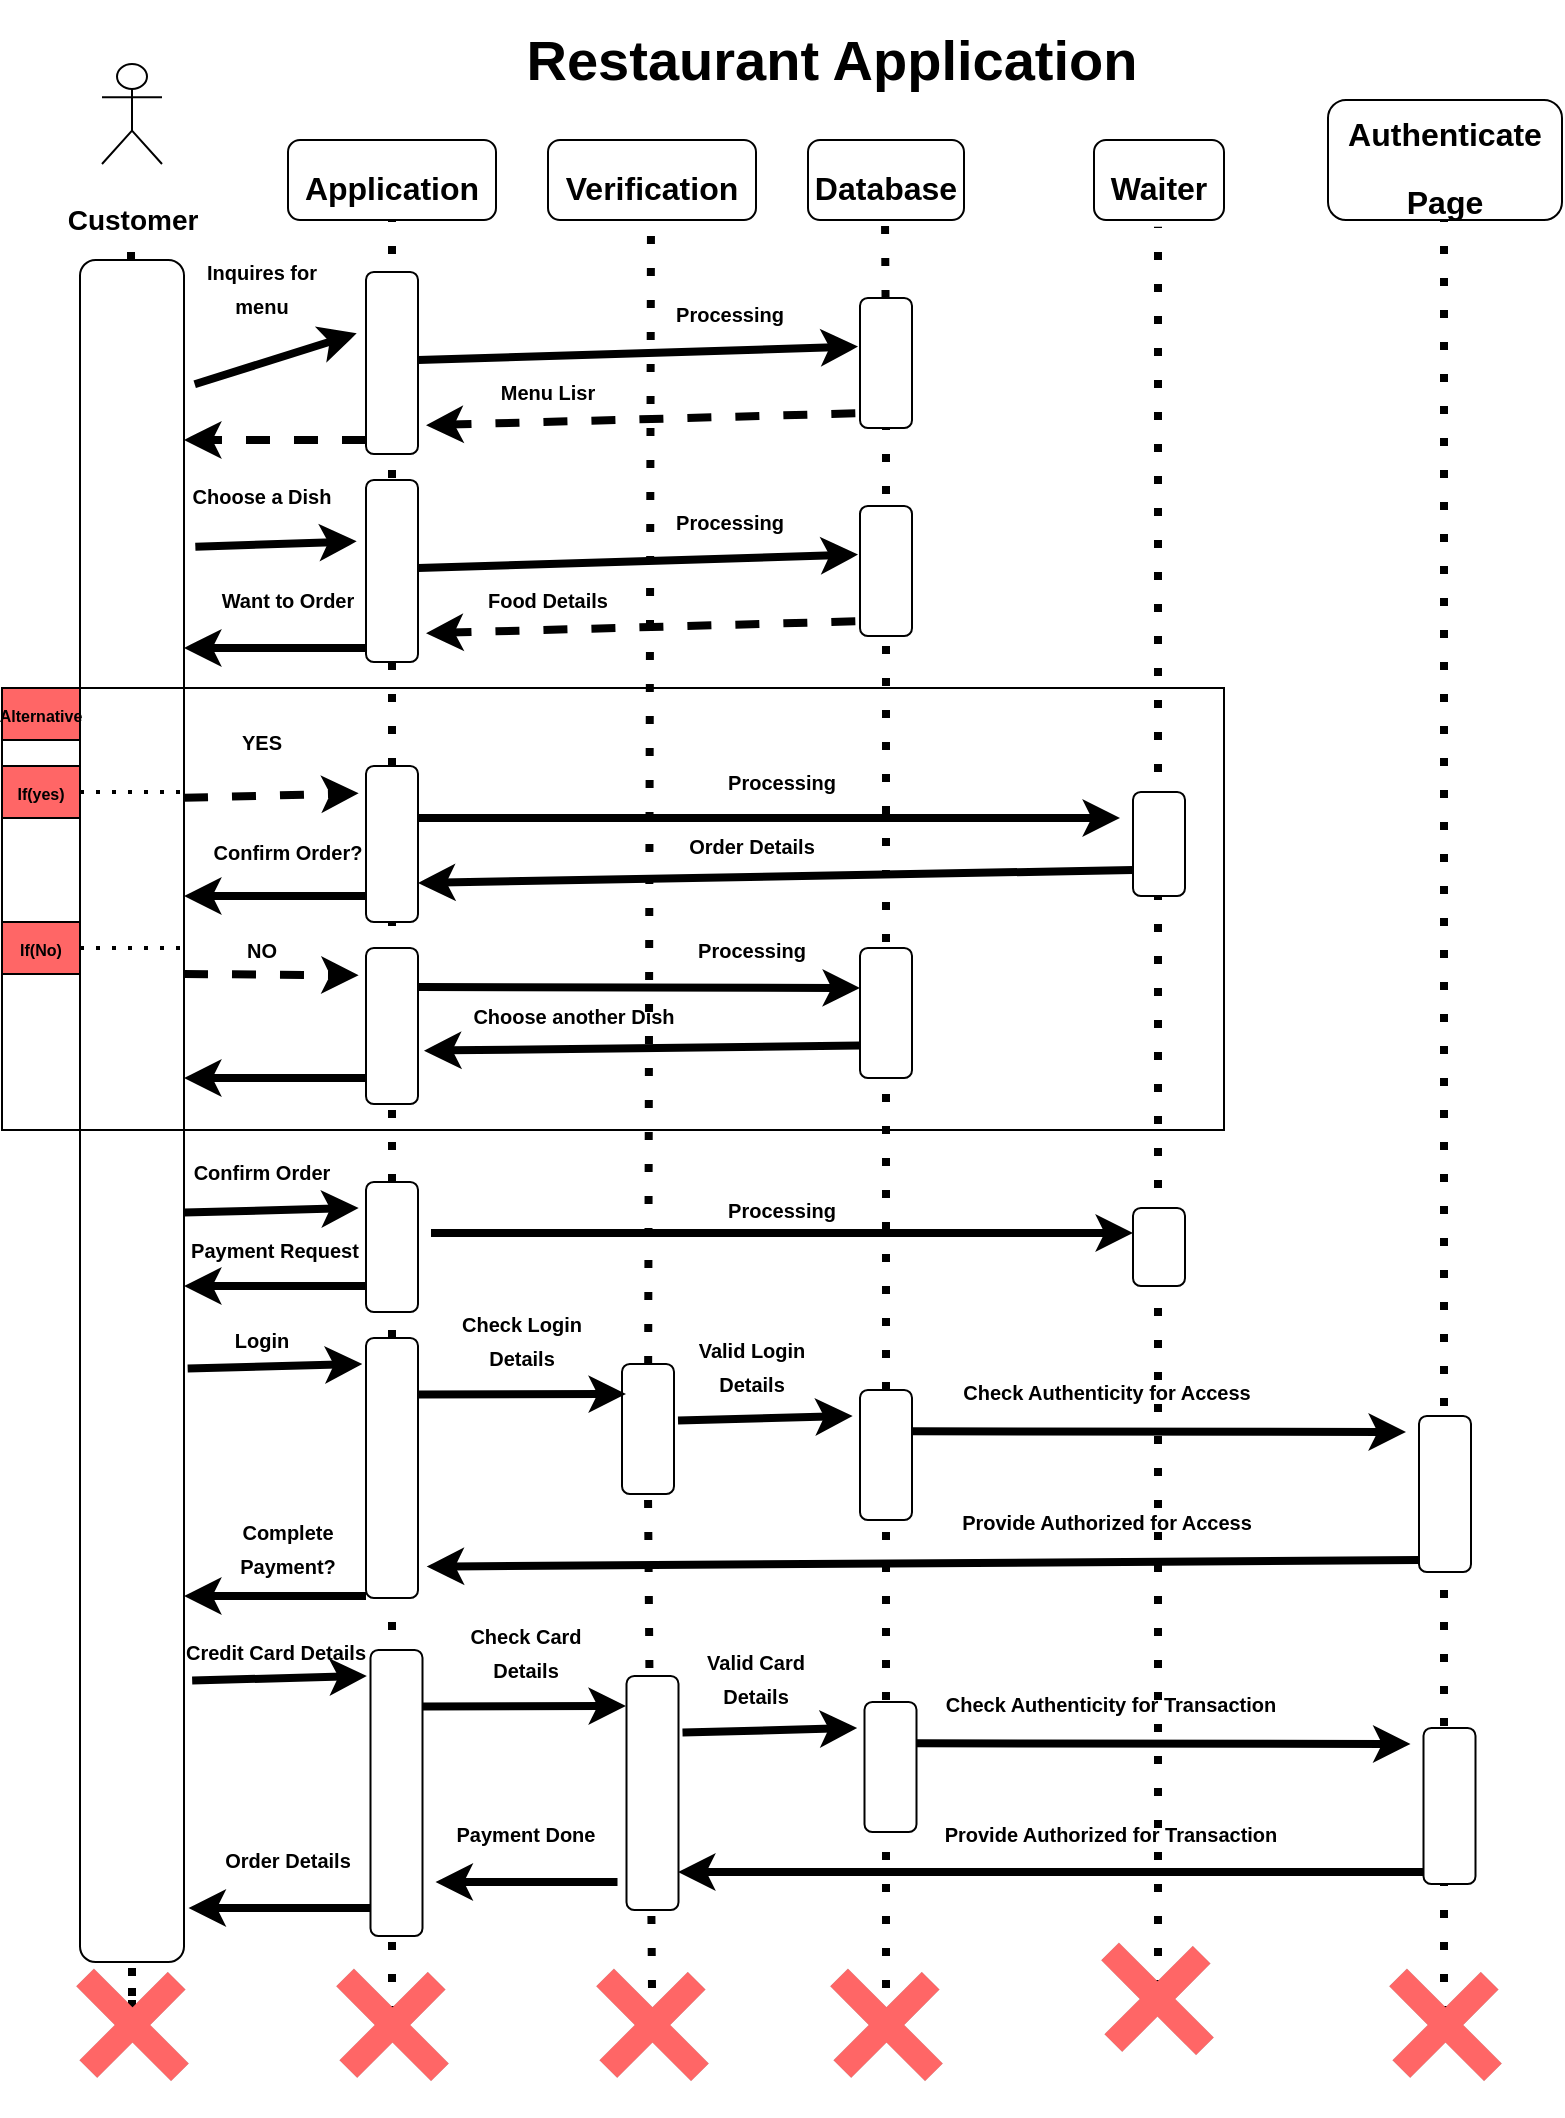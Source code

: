 <mxfile version="20.4.0" type="device"><diagram id="gDJLe3tCB53izDLcpRfm" name="Page-1"><mxGraphModel dx="1609" dy="436" grid="1" gridSize="13" guides="1" tooltips="1" connect="1" arrows="1" fold="1" page="1" pageScale="1" pageWidth="827" pageHeight="1169" math="0" shadow="0"><root><mxCell id="0"/><mxCell id="1" parent="0"/><mxCell id="7QkBXXRhRnKd017ANyMC-1" value="&lt;b&gt;&lt;font style=&quot;font-size: 28px;&quot;&gt;Restaurant Application&lt;/font&gt;&lt;/b&gt;" style="rounded=0;whiteSpace=wrap;html=1;strokeColor=none;" vertex="1" parent="1"><mxGeometry x="200" y="20" width="430" height="60" as="geometry"/></mxCell><mxCell id="7QkBXXRhRnKd017ANyMC-2" value="&lt;font style=&quot;font-size: 14px;&quot;&gt;&lt;b&gt;Customer&lt;/b&gt;&lt;/font&gt;" style="shape=umlActor;verticalLabelPosition=bottom;verticalAlign=top;html=1;outlineConnect=0;fontSize=28;" vertex="1" parent="1"><mxGeometry x="50" y="52" width="30" height="50" as="geometry"/></mxCell><mxCell id="7QkBXXRhRnKd017ANyMC-3" value="&lt;font size=&quot;1&quot; style=&quot;&quot;&gt;&lt;b style=&quot;font-size: 16px;&quot;&gt;Application&lt;/b&gt;&lt;/font&gt;" style="rounded=1;whiteSpace=wrap;html=1;fontSize=28;" vertex="1" parent="1"><mxGeometry x="143" y="90" width="104" height="40" as="geometry"/></mxCell><mxCell id="7QkBXXRhRnKd017ANyMC-4" value="&lt;font style=&quot;font-size: 16px;&quot;&gt;&lt;b&gt;Verification&lt;/b&gt;&lt;/font&gt;" style="rounded=1;whiteSpace=wrap;html=1;fontSize=28;" vertex="1" parent="1"><mxGeometry x="273" y="90" width="104" height="40" as="geometry"/></mxCell><mxCell id="7QkBXXRhRnKd017ANyMC-5" value="&lt;font style=&quot;font-size: 16px;&quot;&gt;&lt;b&gt;Database&lt;/b&gt;&lt;/font&gt;" style="rounded=1;whiteSpace=wrap;html=1;fontSize=28;" vertex="1" parent="1"><mxGeometry x="403" y="90" width="78" height="40" as="geometry"/></mxCell><mxCell id="7QkBXXRhRnKd017ANyMC-6" value="&lt;font style=&quot;font-size: 16px;&quot;&gt;&lt;b&gt;Authenticate Page&lt;/b&gt;&lt;/font&gt;" style="rounded=1;whiteSpace=wrap;html=1;fontSize=28;" vertex="1" parent="1"><mxGeometry x="663" y="70" width="117" height="60" as="geometry"/></mxCell><mxCell id="7QkBXXRhRnKd017ANyMC-7" value="&lt;font style=&quot;font-size: 16px;&quot;&gt;&lt;b&gt;Waiter&lt;/b&gt;&lt;/font&gt;" style="rounded=1;whiteSpace=wrap;html=1;fontSize=28;" vertex="1" parent="1"><mxGeometry x="546" y="90" width="65" height="40" as="geometry"/></mxCell><mxCell id="7QkBXXRhRnKd017ANyMC-8" value="" style="endArrow=none;dashed=1;html=1;dashPattern=1 3;strokeWidth=4;fontSize=16;entryX=0.5;entryY=1;entryDx=0;entryDy=0;rounded=0;startArrow=none;" edge="1" parent="1" source="7QkBXXRhRnKd017ANyMC-62" target="7QkBXXRhRnKd017ANyMC-3"><mxGeometry width="50" height="50" relative="1" as="geometry"><mxPoint x="195" y="651.333" as="sourcePoint"/><mxPoint x="427" y="182" as="targetPoint"/></mxGeometry></mxCell><mxCell id="7QkBXXRhRnKd017ANyMC-9" value="" style="endArrow=none;dashed=1;html=1;dashPattern=1 3;strokeWidth=4;fontSize=16;entryX=0.5;entryY=1;entryDx=0;entryDy=0;rounded=0;startArrow=none;" edge="1" parent="1" source="7QkBXXRhRnKd017ANyMC-104"><mxGeometry width="50" height="50" relative="1" as="geometry"><mxPoint x="325" y="806" as="sourcePoint"/><mxPoint x="324.5" y="130" as="targetPoint"/></mxGeometry></mxCell><mxCell id="7QkBXXRhRnKd017ANyMC-10" value="" style="endArrow=none;dashed=1;html=1;dashPattern=1 3;strokeWidth=4;fontSize=16;entryX=0.5;entryY=1;entryDx=0;entryDy=0;rounded=0;" edge="1" parent="1"><mxGeometry width="50" height="50" relative="1" as="geometry"><mxPoint x="721" y="1027" as="sourcePoint"/><mxPoint x="721" y="130" as="targetPoint"/></mxGeometry></mxCell><mxCell id="7QkBXXRhRnKd017ANyMC-11" value="" style="endArrow=none;dashed=1;html=1;dashPattern=1 3;strokeWidth=4;fontSize=16;entryX=0.5;entryY=1;entryDx=0;entryDy=0;rounded=0;startArrow=none;" edge="1" parent="1" source="7QkBXXRhRnKd017ANyMC-24"><mxGeometry width="50" height="50" relative="1" as="geometry"><mxPoint x="441.5" y="651.333" as="sourcePoint"/><mxPoint x="441.5" y="130" as="targetPoint"/></mxGeometry></mxCell><mxCell id="7QkBXXRhRnKd017ANyMC-12" value="" style="endArrow=none;dashed=1;html=1;dashPattern=1 3;strokeWidth=4;fontSize=16;entryX=0.5;entryY=1;entryDx=0;entryDy=0;rounded=0;" edge="1" parent="1"><mxGeometry width="50" height="50" relative="1" as="geometry"><mxPoint x="578" y="1014" as="sourcePoint"/><mxPoint x="578" y="133.33" as="targetPoint"/></mxGeometry></mxCell><mxCell id="7QkBXXRhRnKd017ANyMC-17" value="" style="endArrow=none;dashed=1;html=1;dashPattern=1 3;strokeWidth=4;fontSize=16;entryX=0.5;entryY=1;entryDx=0;entryDy=0;rounded=0;startArrow=none;" edge="1" parent="1" source="7QkBXXRhRnKd017ANyMC-19"><mxGeometry width="50" height="50" relative="1" as="geometry"><mxPoint x="64.5" y="664.333" as="sourcePoint"/><mxPoint x="64.5" y="143" as="targetPoint"/></mxGeometry></mxCell><mxCell id="7QkBXXRhRnKd017ANyMC-19" value="" style="rounded=1;whiteSpace=wrap;html=1;fontSize=14;" vertex="1" parent="1"><mxGeometry x="39" y="150" width="52" height="851" as="geometry"/></mxCell><mxCell id="7QkBXXRhRnKd017ANyMC-20" value="" style="endArrow=none;dashed=1;html=1;dashPattern=1 3;strokeWidth=4;fontSize=16;entryX=0.5;entryY=1;entryDx=0;entryDy=0;rounded=0;" edge="1" parent="1" target="7QkBXXRhRnKd017ANyMC-19"><mxGeometry width="50" height="50" relative="1" as="geometry"><mxPoint x="65" y="1014" as="sourcePoint"/><mxPoint x="64.5" y="143" as="targetPoint"/><Array as="points"><mxPoint x="65" y="1027"/></Array></mxGeometry></mxCell><mxCell id="7QkBXXRhRnKd017ANyMC-21" value="" style="rounded=1;whiteSpace=wrap;html=1;fontSize=14;" vertex="1" parent="1"><mxGeometry x="182" y="156" width="26" height="91" as="geometry"/></mxCell><mxCell id="7QkBXXRhRnKd017ANyMC-22" value="" style="endArrow=classic;html=1;rounded=0;strokeWidth=4;fontSize=14;exitX=1.103;exitY=0.073;exitDx=0;exitDy=0;exitPerimeter=0;entryX=-0.179;entryY=0.337;entryDx=0;entryDy=0;entryPerimeter=0;" edge="1" parent="1" source="7QkBXXRhRnKd017ANyMC-19" target="7QkBXXRhRnKd017ANyMC-21"><mxGeometry width="50" height="50" relative="1" as="geometry"><mxPoint x="377" y="310" as="sourcePoint"/><mxPoint x="169" y="169" as="targetPoint"/></mxGeometry></mxCell><mxCell id="7QkBXXRhRnKd017ANyMC-23" value="&lt;font style=&quot;font-size: 10px;&quot;&gt;&lt;b&gt;Inquires for menu&lt;/b&gt;&lt;/font&gt;" style="rounded=0;whiteSpace=wrap;html=1;fontSize=14;strokeColor=none;fillColor=none;" vertex="1" parent="1"><mxGeometry x="91" y="143" width="78" height="39" as="geometry"/></mxCell><mxCell id="7QkBXXRhRnKd017ANyMC-24" value="" style="rounded=1;whiteSpace=wrap;html=1;fontSize=14;" vertex="1" parent="1"><mxGeometry x="429" y="169" width="26" height="65" as="geometry"/></mxCell><mxCell id="7QkBXXRhRnKd017ANyMC-25" value="" style="endArrow=none;dashed=1;html=1;dashPattern=1 3;strokeWidth=4;fontSize=16;entryX=0.5;entryY=1;entryDx=0;entryDy=0;rounded=0;startArrow=none;" edge="1" parent="1" source="7QkBXXRhRnKd017ANyMC-106" target="7QkBXXRhRnKd017ANyMC-24"><mxGeometry width="50" height="50" relative="1" as="geometry"><mxPoint x="442" y="793" as="sourcePoint"/><mxPoint x="441.5" y="130" as="targetPoint"/></mxGeometry></mxCell><mxCell id="7QkBXXRhRnKd017ANyMC-26" value="" style="endArrow=classic;html=1;rounded=0;strokeWidth=4;fontSize=14;entryX=-0.038;entryY=0.374;entryDx=0;entryDy=0;entryPerimeter=0;" edge="1" parent="1" target="7QkBXXRhRnKd017ANyMC-24"><mxGeometry width="50" height="50" relative="1" as="geometry"><mxPoint x="208" y="200" as="sourcePoint"/><mxPoint x="425" y="187" as="targetPoint"/></mxGeometry></mxCell><mxCell id="7QkBXXRhRnKd017ANyMC-27" value="&lt;font style=&quot;font-size: 10px;&quot;&gt;&lt;b&gt;Processing&lt;/b&gt;&lt;/font&gt;" style="rounded=0;whiteSpace=wrap;html=1;fontSize=14;strokeColor=none;fillColor=none;" vertex="1" parent="1"><mxGeometry x="325" y="156" width="78" height="39" as="geometry"/></mxCell><mxCell id="7QkBXXRhRnKd017ANyMC-28" value="" style="endArrow=classic;html=1;rounded=1;strokeWidth=4;fontSize=10;entryX=1.154;entryY=0.842;entryDx=0;entryDy=0;exitX=-0.09;exitY=0.887;exitDx=0;exitDy=0;strokeColor=default;jumpStyle=none;dashed=1;entryPerimeter=0;exitPerimeter=0;" edge="1" parent="1" source="7QkBXXRhRnKd017ANyMC-24" target="7QkBXXRhRnKd017ANyMC-21"><mxGeometry width="50" height="50" relative="1" as="geometry"><mxPoint x="377" y="323" as="sourcePoint"/><mxPoint x="427" y="273" as="targetPoint"/></mxGeometry></mxCell><mxCell id="7QkBXXRhRnKd017ANyMC-29" value="&lt;font style=&quot;font-size: 10px;&quot;&gt;&lt;b&gt;Menu Lisr&lt;/b&gt;&lt;/font&gt;" style="rounded=0;whiteSpace=wrap;html=1;fontSize=14;strokeColor=none;fillColor=none;" vertex="1" parent="1"><mxGeometry x="234" y="195" width="78" height="39" as="geometry"/></mxCell><mxCell id="7QkBXXRhRnKd017ANyMC-31" value="" style="endArrow=classic;html=1;rounded=1;strokeWidth=4;fontSize=10;entryX=1.154;entryY=0.842;entryDx=0;entryDy=0;strokeColor=default;jumpStyle=none;dashed=1;entryPerimeter=0;exitX=0;exitY=0.923;exitDx=0;exitDy=0;exitPerimeter=0;" edge="1" parent="1" source="7QkBXXRhRnKd017ANyMC-21"><mxGeometry width="50" height="50" relative="1" as="geometry"><mxPoint x="182" y="234" as="sourcePoint"/><mxPoint x="91.004" y="239.972" as="targetPoint"/></mxGeometry></mxCell><mxCell id="7QkBXXRhRnKd017ANyMC-44" value="" style="rounded=1;whiteSpace=wrap;html=1;fontSize=14;" vertex="1" parent="1"><mxGeometry x="182" y="260" width="26" height="91" as="geometry"/></mxCell><mxCell id="7QkBXXRhRnKd017ANyMC-45" value="" style="endArrow=classic;html=1;rounded=0;strokeWidth=4;fontSize=14;exitX=1.109;exitY=0.119;exitDx=0;exitDy=0;exitPerimeter=0;entryX=-0.179;entryY=0.337;entryDx=0;entryDy=0;entryPerimeter=0;" edge="1" parent="1" target="7QkBXXRhRnKd017ANyMC-44"><mxGeometry width="50" height="50" relative="1" as="geometry"><mxPoint x="96.668" y="293.389" as="sourcePoint"/><mxPoint x="169" y="273" as="targetPoint"/></mxGeometry></mxCell><mxCell id="7QkBXXRhRnKd017ANyMC-46" value="&lt;font style=&quot;font-size: 10px;&quot;&gt;&lt;b&gt;Choose a Dish&lt;/b&gt;&lt;/font&gt;" style="rounded=0;whiteSpace=wrap;html=1;fontSize=14;strokeColor=none;fillColor=none;" vertex="1" parent="1"><mxGeometry x="91" y="247" width="78" height="39" as="geometry"/></mxCell><mxCell id="7QkBXXRhRnKd017ANyMC-47" value="" style="rounded=1;whiteSpace=wrap;html=1;fontSize=14;" vertex="1" parent="1"><mxGeometry x="429" y="273" width="26" height="65" as="geometry"/></mxCell><mxCell id="7QkBXXRhRnKd017ANyMC-48" value="" style="endArrow=classic;html=1;rounded=0;strokeWidth=4;fontSize=14;entryX=-0.038;entryY=0.374;entryDx=0;entryDy=0;entryPerimeter=0;" edge="1" parent="1" target="7QkBXXRhRnKd017ANyMC-47"><mxGeometry width="50" height="50" relative="1" as="geometry"><mxPoint x="208" y="304" as="sourcePoint"/><mxPoint x="425" y="291" as="targetPoint"/></mxGeometry></mxCell><mxCell id="7QkBXXRhRnKd017ANyMC-49" value="&lt;font style=&quot;font-size: 10px;&quot;&gt;&lt;b&gt;Processing&lt;/b&gt;&lt;/font&gt;" style="rounded=0;whiteSpace=wrap;html=1;fontSize=14;strokeColor=none;fillColor=none;" vertex="1" parent="1"><mxGeometry x="325" y="260" width="78" height="39" as="geometry"/></mxCell><mxCell id="7QkBXXRhRnKd017ANyMC-50" value="" style="endArrow=classic;html=1;rounded=1;strokeWidth=4;fontSize=10;entryX=1.154;entryY=0.842;entryDx=0;entryDy=0;exitX=-0.09;exitY=0.887;exitDx=0;exitDy=0;strokeColor=default;jumpStyle=none;dashed=1;entryPerimeter=0;exitPerimeter=0;" edge="1" parent="1" source="7QkBXXRhRnKd017ANyMC-47" target="7QkBXXRhRnKd017ANyMC-44"><mxGeometry width="50" height="50" relative="1" as="geometry"><mxPoint x="377" y="427" as="sourcePoint"/><mxPoint x="427" y="377" as="targetPoint"/></mxGeometry></mxCell><mxCell id="7QkBXXRhRnKd017ANyMC-51" value="&lt;font style=&quot;font-size: 10px;&quot;&gt;&lt;b&gt;Food Details&lt;/b&gt;&lt;/font&gt;" style="rounded=0;whiteSpace=wrap;html=1;fontSize=14;strokeColor=none;fillColor=none;" vertex="1" parent="1"><mxGeometry x="234" y="299" width="78" height="39" as="geometry"/></mxCell><mxCell id="7QkBXXRhRnKd017ANyMC-52" value="" style="endArrow=classic;html=1;rounded=1;strokeWidth=4;fontSize=10;entryX=1.154;entryY=0.842;entryDx=0;entryDy=0;strokeColor=default;jumpStyle=none;entryPerimeter=0;exitX=0;exitY=0.923;exitDx=0;exitDy=0;exitPerimeter=0;" edge="1" parent="1" source="7QkBXXRhRnKd017ANyMC-44"><mxGeometry width="50" height="50" relative="1" as="geometry"><mxPoint x="182" y="338" as="sourcePoint"/><mxPoint x="91.004" y="343.972" as="targetPoint"/></mxGeometry></mxCell><mxCell id="7QkBXXRhRnKd017ANyMC-53" value="&lt;font style=&quot;font-size: 10px;&quot;&gt;&lt;b&gt;Want to Order&lt;/b&gt;&lt;/font&gt;" style="rounded=0;whiteSpace=wrap;html=1;fontSize=14;strokeColor=none;fillColor=none;" vertex="1" parent="1"><mxGeometry x="104" y="299" width="78" height="39" as="geometry"/></mxCell><mxCell id="7QkBXXRhRnKd017ANyMC-54" value="" style="rounded=0;whiteSpace=wrap;html=1;fontSize=10;fillColor=none;" vertex="1" parent="1"><mxGeometry y="364" width="611" height="221" as="geometry"/></mxCell><mxCell id="7QkBXXRhRnKd017ANyMC-55" value="&lt;font style=&quot;font-size: 8px;&quot;&gt;&lt;b&gt;Alternative&lt;/b&gt;&lt;/font&gt;" style="rounded=0;whiteSpace=wrap;html=1;fontSize=10;fillColor=#FF6666;" vertex="1" parent="1"><mxGeometry y="364" width="39" height="26" as="geometry"/></mxCell><mxCell id="7QkBXXRhRnKd017ANyMC-56" value="&lt;font style=&quot;font-size: 8px;&quot;&gt;&lt;b&gt;If(yes)&lt;/b&gt;&lt;/font&gt;" style="rounded=0;whiteSpace=wrap;html=1;fontSize=10;fillColor=#FF6666;" vertex="1" parent="1"><mxGeometry y="403" width="39" height="26" as="geometry"/></mxCell><mxCell id="7QkBXXRhRnKd017ANyMC-57" value="&lt;font style=&quot;font-size: 8px;&quot;&gt;&lt;b&gt;If(No)&lt;/b&gt;&lt;/font&gt;" style="rounded=0;whiteSpace=wrap;html=1;fontSize=10;fillColor=#FF6666;" vertex="1" parent="1"><mxGeometry y="481" width="39" height="26" as="geometry"/></mxCell><mxCell id="7QkBXXRhRnKd017ANyMC-60" value="" style="endArrow=none;dashed=1;html=1;dashPattern=1 3;strokeWidth=2;rounded=1;strokeColor=default;fontSize=8;jumpStyle=none;exitX=1;exitY=0.5;exitDx=0;exitDy=0;" edge="1" parent="1" source="7QkBXXRhRnKd017ANyMC-56"><mxGeometry width="50" height="50" relative="1" as="geometry"><mxPoint x="52" y="466" as="sourcePoint"/><mxPoint x="91" y="416" as="targetPoint"/></mxGeometry></mxCell><mxCell id="7QkBXXRhRnKd017ANyMC-61" value="" style="endArrow=classic;html=1;rounded=0;strokeWidth=4;fontSize=14;exitX=1.109;exitY=0.119;exitDx=0;exitDy=0;exitPerimeter=0;entryX=-0.141;entryY=0.175;entryDx=0;entryDy=0;entryPerimeter=0;dashed=1;" edge="1" parent="1" target="7QkBXXRhRnKd017ANyMC-62"><mxGeometry width="50" height="50" relative="1" as="geometry"><mxPoint x="90.998" y="418.903" as="sourcePoint"/><mxPoint x="172" y="419" as="targetPoint"/></mxGeometry></mxCell><mxCell id="7QkBXXRhRnKd017ANyMC-62" value="" style="rounded=1;whiteSpace=wrap;html=1;fontSize=14;" vertex="1" parent="1"><mxGeometry x="182" y="403" width="26" height="78" as="geometry"/></mxCell><mxCell id="7QkBXXRhRnKd017ANyMC-63" value="" style="endArrow=none;dashed=1;html=1;dashPattern=1 3;strokeWidth=4;fontSize=16;entryX=0.5;entryY=1;entryDx=0;entryDy=0;rounded=0;startArrow=none;" edge="1" parent="1" source="7QkBXXRhRnKd017ANyMC-93" target="7QkBXXRhRnKd017ANyMC-62"><mxGeometry width="50" height="50" relative="1" as="geometry"><mxPoint x="195" y="806" as="sourcePoint"/><mxPoint x="195" y="130" as="targetPoint"/></mxGeometry></mxCell><mxCell id="7QkBXXRhRnKd017ANyMC-64" value="&lt;font style=&quot;font-size: 10px;&quot;&gt;&lt;b&gt;YES&lt;/b&gt;&lt;/font&gt;" style="rounded=0;whiteSpace=wrap;html=1;fontSize=14;strokeColor=none;fillColor=none;" vertex="1" parent="1"><mxGeometry x="91" y="377" width="78" height="26" as="geometry"/></mxCell><mxCell id="7QkBXXRhRnKd017ANyMC-65" value="" style="endArrow=classic;html=1;rounded=0;strokeWidth=4;fontSize=14;exitX=1.109;exitY=0.119;exitDx=0;exitDy=0;exitPerimeter=0;" edge="1" parent="1"><mxGeometry width="50" height="50" relative="1" as="geometry"><mxPoint x="207.998" y="429.003" as="sourcePoint"/><mxPoint x="559" y="429" as="targetPoint"/></mxGeometry></mxCell><mxCell id="7QkBXXRhRnKd017ANyMC-66" value="" style="rounded=1;whiteSpace=wrap;html=1;fontSize=14;" vertex="1" parent="1"><mxGeometry x="565.5" y="416" width="26" height="52" as="geometry"/></mxCell><mxCell id="7QkBXXRhRnKd017ANyMC-67" value="&lt;font style=&quot;font-size: 10px;&quot;&gt;&lt;b&gt;Processing&lt;/b&gt;&lt;/font&gt;" style="rounded=0;whiteSpace=wrap;html=1;fontSize=14;strokeColor=none;fillColor=none;" vertex="1" parent="1"><mxGeometry x="351" y="390" width="78" height="39" as="geometry"/></mxCell><mxCell id="7QkBXXRhRnKd017ANyMC-68" value="" style="endArrow=classic;html=1;rounded=1;strokeWidth=4;fontSize=10;entryX=1;entryY=0.75;entryDx=0;entryDy=0;exitX=-0.09;exitY=0.887;exitDx=0;exitDy=0;strokeColor=default;jumpStyle=none;exitPerimeter=0;" edge="1" parent="1" target="7QkBXXRhRnKd017ANyMC-62"><mxGeometry width="50" height="50" relative="1" as="geometry"><mxPoint x="565.5" y="455.005" as="sourcePoint"/><mxPoint x="350.844" y="460.972" as="targetPoint"/></mxGeometry></mxCell><mxCell id="7QkBXXRhRnKd017ANyMC-69" value="&lt;font style=&quot;font-size: 10px;&quot;&gt;&lt;b&gt;Order Details&lt;/b&gt;&lt;/font&gt;" style="rounded=0;whiteSpace=wrap;html=1;fontSize=14;strokeColor=none;fillColor=none;" vertex="1" parent="1"><mxGeometry x="336" y="422.5" width="78" height="39" as="geometry"/></mxCell><mxCell id="7QkBXXRhRnKd017ANyMC-70" value="" style="endArrow=classic;html=1;rounded=1;strokeWidth=4;fontSize=10;entryX=1.154;entryY=0.842;entryDx=0;entryDy=0;strokeColor=default;jumpStyle=none;entryPerimeter=0;exitX=0;exitY=0.923;exitDx=0;exitDy=0;exitPerimeter=0;" edge="1" parent="1"><mxGeometry width="50" height="50" relative="1" as="geometry"><mxPoint x="182" y="468.023" as="sourcePoint"/><mxPoint x="91.004" y="468.002" as="targetPoint"/></mxGeometry></mxCell><mxCell id="7QkBXXRhRnKd017ANyMC-71" value="&lt;font style=&quot;font-size: 10px;&quot;&gt;&lt;b&gt;Confirm Order?&lt;/b&gt;&lt;/font&gt;" style="rounded=0;whiteSpace=wrap;html=1;fontSize=14;strokeColor=none;fillColor=none;" vertex="1" parent="1"><mxGeometry x="104" y="429" width="78" height="32.5" as="geometry"/></mxCell><mxCell id="7QkBXXRhRnKd017ANyMC-81" value="" style="endArrow=none;dashed=1;html=1;dashPattern=1 3;strokeWidth=2;rounded=1;strokeColor=default;fontSize=8;jumpStyle=none;exitX=1;exitY=0.5;exitDx=0;exitDy=0;" edge="1" parent="1"><mxGeometry width="50" height="50" relative="1" as="geometry"><mxPoint x="39" y="494" as="sourcePoint"/><mxPoint x="91" y="494" as="targetPoint"/></mxGeometry></mxCell><mxCell id="7QkBXXRhRnKd017ANyMC-82" value="" style="endArrow=classic;html=1;rounded=0;strokeWidth=4;fontSize=14;entryX=-0.141;entryY=0.175;entryDx=0;entryDy=0;entryPerimeter=0;dashed=1;" edge="1" parent="1" target="7QkBXXRhRnKd017ANyMC-83"><mxGeometry width="50" height="50" relative="1" as="geometry"><mxPoint x="91" y="507" as="sourcePoint"/><mxPoint x="172" y="497" as="targetPoint"/></mxGeometry></mxCell><mxCell id="7QkBXXRhRnKd017ANyMC-83" value="" style="rounded=1;whiteSpace=wrap;html=1;fontSize=14;" vertex="1" parent="1"><mxGeometry x="182" y="494" width="26" height="78" as="geometry"/></mxCell><mxCell id="7QkBXXRhRnKd017ANyMC-84" value="" style="endArrow=classic;html=1;rounded=0;strokeWidth=4;fontSize=14;exitX=1;exitY=0.25;exitDx=0;exitDy=0;" edge="1" parent="1" source="7QkBXXRhRnKd017ANyMC-83"><mxGeometry width="50" height="50" relative="1" as="geometry"><mxPoint x="208" y="507" as="sourcePoint"/><mxPoint x="429" y="514" as="targetPoint"/></mxGeometry></mxCell><mxCell id="7QkBXXRhRnKd017ANyMC-85" value="" style="rounded=1;whiteSpace=wrap;html=1;fontSize=14;" vertex="1" parent="1"><mxGeometry x="429" y="494" width="26" height="65" as="geometry"/></mxCell><mxCell id="7QkBXXRhRnKd017ANyMC-86" value="&lt;font style=&quot;font-size: 10px;&quot;&gt;&lt;b&gt;Processing&lt;/b&gt;&lt;/font&gt;" style="rounded=0;whiteSpace=wrap;html=1;fontSize=14;strokeColor=none;fillColor=none;" vertex="1" parent="1"><mxGeometry x="336" y="481" width="78" height="26" as="geometry"/></mxCell><mxCell id="7QkBXXRhRnKd017ANyMC-87" value="" style="endArrow=classic;html=1;rounded=1;strokeWidth=4;fontSize=10;entryX=1.115;entryY=0.658;entryDx=0;entryDy=0;exitX=0;exitY=0.75;exitDx=0;exitDy=0;strokeColor=default;jumpStyle=none;entryPerimeter=0;" edge="1" parent="1" target="7QkBXXRhRnKd017ANyMC-83" source="7QkBXXRhRnKd017ANyMC-85"><mxGeometry width="50" height="50" relative="1" as="geometry"><mxPoint x="565.5" y="533.005" as="sourcePoint"/><mxPoint x="350.844" y="538.972" as="targetPoint"/></mxGeometry></mxCell><mxCell id="7QkBXXRhRnKd017ANyMC-88" value="&lt;font style=&quot;font-size: 10px;&quot;&gt;&lt;b&gt;NO&lt;/b&gt;&lt;/font&gt;" style="rounded=0;whiteSpace=wrap;html=1;fontSize=14;strokeColor=none;fillColor=none;" vertex="1" parent="1"><mxGeometry x="91" y="481" width="78" height="26" as="geometry"/></mxCell><mxCell id="7QkBXXRhRnKd017ANyMC-89" value="&lt;font style=&quot;font-size: 10px;&quot;&gt;&lt;b&gt;Choose another Dish&lt;/b&gt;&lt;/font&gt;" style="rounded=0;whiteSpace=wrap;html=1;fontSize=14;strokeColor=none;fillColor=none;" vertex="1" parent="1"><mxGeometry x="234" y="507" width="104" height="39" as="geometry"/></mxCell><mxCell id="7QkBXXRhRnKd017ANyMC-90" value="" style="endArrow=classic;html=1;rounded=1;strokeWidth=4;fontSize=10;entryX=1.154;entryY=0.842;entryDx=0;entryDy=0;strokeColor=default;jumpStyle=none;entryPerimeter=0;exitX=0;exitY=0.923;exitDx=0;exitDy=0;exitPerimeter=0;" edge="1" parent="1"><mxGeometry width="50" height="50" relative="1" as="geometry"><mxPoint x="182" y="559.023" as="sourcePoint"/><mxPoint x="91.004" y="559.002" as="targetPoint"/></mxGeometry></mxCell><mxCell id="7QkBXXRhRnKd017ANyMC-91" value="" style="endArrow=classic;html=1;rounded=0;strokeWidth=4;fontSize=14;exitX=1.109;exitY=0.119;exitDx=0;exitDy=0;exitPerimeter=0;entryX=-0.141;entryY=0.175;entryDx=0;entryDy=0;entryPerimeter=0;" edge="1" parent="1"><mxGeometry width="50" height="50" relative="1" as="geometry"><mxPoint x="90.998" y="626.253" as="sourcePoint"/><mxPoint x="178.334" y="624" as="targetPoint"/></mxGeometry></mxCell><mxCell id="7QkBXXRhRnKd017ANyMC-92" value="" style="rounded=1;whiteSpace=wrap;html=1;fontSize=14;" vertex="1" parent="1"><mxGeometry x="565.5" y="624" width="26" height="39" as="geometry"/></mxCell><mxCell id="7QkBXXRhRnKd017ANyMC-94" value="&lt;font style=&quot;font-size: 10px;&quot;&gt;&lt;b&gt;Confirm Order&lt;/b&gt;&lt;/font&gt;" style="rounded=0;whiteSpace=wrap;html=1;fontSize=14;strokeColor=none;fillColor=none;" vertex="1" parent="1"><mxGeometry x="91" y="585" width="78" height="39" as="geometry"/></mxCell><mxCell id="7QkBXXRhRnKd017ANyMC-95" value="" style="endArrow=classic;html=1;rounded=1;strokeWidth=4;fontSize=10;entryX=1.154;entryY=0.842;entryDx=0;entryDy=0;strokeColor=default;jumpStyle=none;entryPerimeter=0;exitX=0;exitY=0.923;exitDx=0;exitDy=0;exitPerimeter=0;" edge="1" parent="1"><mxGeometry width="50" height="50" relative="1" as="geometry"><mxPoint x="182" y="663.023" as="sourcePoint"/><mxPoint x="91.004" y="663.002" as="targetPoint"/></mxGeometry></mxCell><mxCell id="7QkBXXRhRnKd017ANyMC-93" value="" style="rounded=1;whiteSpace=wrap;html=1;fontSize=14;" vertex="1" parent="1"><mxGeometry x="182" y="611" width="26" height="65" as="geometry"/></mxCell><mxCell id="7QkBXXRhRnKd017ANyMC-96" value="" style="endArrow=none;dashed=1;html=1;dashPattern=1 3;strokeWidth=4;fontSize=16;entryX=0.5;entryY=1;entryDx=0;entryDy=0;rounded=0;startArrow=none;" edge="1" parent="1" source="7QkBXXRhRnKd017ANyMC-102" target="7QkBXXRhRnKd017ANyMC-93"><mxGeometry width="50" height="50" relative="1" as="geometry"><mxPoint x="195" y="806" as="sourcePoint"/><mxPoint x="195" y="481" as="targetPoint"/></mxGeometry></mxCell><mxCell id="7QkBXXRhRnKd017ANyMC-98" value="" style="endArrow=classic;html=1;rounded=0;strokeWidth=4;fontSize=14;exitX=1.109;exitY=0.119;exitDx=0;exitDy=0;exitPerimeter=0;" edge="1" parent="1"><mxGeometry width="50" height="50" relative="1" as="geometry"><mxPoint x="214.498" y="636.503" as="sourcePoint"/><mxPoint x="565.5" y="636.5" as="targetPoint"/></mxGeometry></mxCell><mxCell id="7QkBXXRhRnKd017ANyMC-99" value="&lt;font style=&quot;font-size: 10px;&quot;&gt;&lt;b&gt;Processing&lt;/b&gt;&lt;/font&gt;" style="rounded=0;whiteSpace=wrap;html=1;fontSize=14;strokeColor=none;fillColor=none;" vertex="1" parent="1"><mxGeometry x="351" y="611" width="78" height="26" as="geometry"/></mxCell><mxCell id="7QkBXXRhRnKd017ANyMC-100" value="&lt;font style=&quot;font-size: 10px;&quot;&gt;&lt;b&gt;Payment Request&lt;/b&gt;&lt;/font&gt;" style="rounded=0;whiteSpace=wrap;html=1;fontSize=14;strokeColor=none;fillColor=none;" vertex="1" parent="1"><mxGeometry x="91" y="630.5" width="91" height="26" as="geometry"/></mxCell><mxCell id="7QkBXXRhRnKd017ANyMC-101" value="" style="endArrow=classic;html=1;rounded=0;strokeWidth=4;fontSize=14;exitX=1.109;exitY=0.119;exitDx=0;exitDy=0;exitPerimeter=0;entryX=-0.141;entryY=0.175;entryDx=0;entryDy=0;entryPerimeter=0;" edge="1" parent="1"><mxGeometry width="50" height="50" relative="1" as="geometry"><mxPoint x="92.828" y="704.253" as="sourcePoint"/><mxPoint x="180.164" y="702" as="targetPoint"/></mxGeometry></mxCell><mxCell id="7QkBXXRhRnKd017ANyMC-102" value="" style="rounded=1;whiteSpace=wrap;html=1;fontSize=14;" vertex="1" parent="1"><mxGeometry x="182" y="689" width="26" height="130" as="geometry"/></mxCell><mxCell id="7QkBXXRhRnKd017ANyMC-103" value="" style="endArrow=none;dashed=1;html=1;dashPattern=1 3;strokeWidth=4;fontSize=16;entryX=0.5;entryY=1;entryDx=0;entryDy=0;rounded=0;" edge="1" parent="1" target="7QkBXXRhRnKd017ANyMC-102"><mxGeometry width="50" height="50" relative="1" as="geometry"><mxPoint x="195" y="1027" as="sourcePoint"/><mxPoint x="195" y="676" as="targetPoint"/></mxGeometry></mxCell><mxCell id="7QkBXXRhRnKd017ANyMC-104" value="" style="rounded=1;whiteSpace=wrap;html=1;fontSize=14;" vertex="1" parent="1"><mxGeometry x="310" y="702" width="26" height="65" as="geometry"/></mxCell><mxCell id="7QkBXXRhRnKd017ANyMC-105" value="" style="endArrow=none;dashed=1;html=1;dashPattern=1 3;strokeWidth=4;fontSize=16;entryX=0.5;entryY=1;entryDx=0;entryDy=0;rounded=0;" edge="1" parent="1" target="7QkBXXRhRnKd017ANyMC-104"><mxGeometry width="50" height="50" relative="1" as="geometry"><mxPoint x="325" y="1014" as="sourcePoint"/><mxPoint x="324.5" y="130" as="targetPoint"/></mxGeometry></mxCell><mxCell id="7QkBXXRhRnKd017ANyMC-106" value="" style="rounded=1;whiteSpace=wrap;html=1;fontSize=14;" vertex="1" parent="1"><mxGeometry x="429" y="715" width="26" height="65" as="geometry"/></mxCell><mxCell id="7QkBXXRhRnKd017ANyMC-107" value="" style="endArrow=none;dashed=1;html=1;dashPattern=1 3;strokeWidth=4;fontSize=16;entryX=0.5;entryY=1;entryDx=0;entryDy=0;rounded=0;" edge="1" parent="1" target="7QkBXXRhRnKd017ANyMC-106"><mxGeometry width="50" height="50" relative="1" as="geometry"><mxPoint x="442" y="1014" as="sourcePoint"/><mxPoint x="442" y="234" as="targetPoint"/></mxGeometry></mxCell><mxCell id="7QkBXXRhRnKd017ANyMC-108" value="" style="rounded=1;whiteSpace=wrap;html=1;fontSize=14;" vertex="1" parent="1"><mxGeometry x="708.5" y="728" width="26" height="78" as="geometry"/></mxCell><mxCell id="7QkBXXRhRnKd017ANyMC-109" value="" style="endArrow=classic;html=1;rounded=0;strokeWidth=4;fontSize=14;exitX=1.109;exitY=0.119;exitDx=0;exitDy=0;exitPerimeter=0;entryX=0.077;entryY=0.231;entryDx=0;entryDy=0;entryPerimeter=0;" edge="1" parent="1" target="7QkBXXRhRnKd017ANyMC-104"><mxGeometry width="50" height="50" relative="1" as="geometry"><mxPoint x="207.998" y="717.253" as="sourcePoint"/><mxPoint x="299" y="717" as="targetPoint"/></mxGeometry></mxCell><mxCell id="7QkBXXRhRnKd017ANyMC-110" value="" style="endArrow=classic;html=1;rounded=0;strokeWidth=4;fontSize=14;exitX=1.109;exitY=0.119;exitDx=0;exitDy=0;exitPerimeter=0;entryX=-0.141;entryY=0.175;entryDx=0;entryDy=0;entryPerimeter=0;" edge="1" parent="1"><mxGeometry width="50" height="50" relative="1" as="geometry"><mxPoint x="337.998" y="730.253" as="sourcePoint"/><mxPoint x="425.334" y="728" as="targetPoint"/></mxGeometry></mxCell><mxCell id="7QkBXXRhRnKd017ANyMC-111" value="" style="endArrow=classic;html=1;rounded=0;strokeWidth=4;fontSize=14;exitX=1.109;exitY=0.119;exitDx=0;exitDy=0;exitPerimeter=0;" edge="1" parent="1"><mxGeometry width="50" height="50" relative="1" as="geometry"><mxPoint x="454.998" y="735.623" as="sourcePoint"/><mxPoint x="702" y="736" as="targetPoint"/></mxGeometry></mxCell><mxCell id="7QkBXXRhRnKd017ANyMC-112" value="&lt;font style=&quot;font-size: 10px;&quot;&gt;&lt;b&gt;Login&lt;/b&gt;&lt;/font&gt;&lt;span style=&quot;color: rgba(0, 0, 0, 0); font-family: monospace; font-size: 0px; text-align: start;&quot;&gt;%3CmxGraphModel%3E%3Croot%3E%3CmxCell%20id%3D%220%22%2F%3E%3CmxCell%20id%3D%221%22%20parent%3D%220%22%2F%3E%3CmxCell%20id%3D%222%22%20value%3D%22%26lt%3Bfont%20style%3D%26quot%3Bfont-size%3A%2010px%3B%26quot%3B%26gt%3B%26lt%3Bb%26gt%3BProcessing%26lt%3B%2Fb%26gt%3B%26lt%3B%2Ffont%26gt%3B%22%20style%3D%22rounded%3D0%3BwhiteSpace%3Dwrap%3Bhtml%3D1%3BfontSize%3D14%3BstrokeColor%3Dnone%3BfillColor%3Dnone%3B%22%20vertex%3D%221%22%20parent%3D%221%22%3E%3CmxGeometry%20x%3D%22351%22%20y%3D%22611%22%20width%3D%2278%22%20height%3D%2226%22%20as%3D%22geometry%22%2F%3E%3C%2FmxCell%3E%3C%2Froot%3E%3C%2FmxGraphModel%3E&lt;/span&gt;" style="rounded=0;whiteSpace=wrap;html=1;fontSize=14;strokeColor=none;fillColor=none;" vertex="1" parent="1"><mxGeometry x="91" y="676" width="78" height="26" as="geometry"/></mxCell><mxCell id="7QkBXXRhRnKd017ANyMC-113" value="&lt;font style=&quot;font-size: 10px;&quot;&gt;&lt;b&gt;Check Login Details&lt;/b&gt;&lt;/font&gt;" style="rounded=0;whiteSpace=wrap;html=1;fontSize=14;strokeColor=none;fillColor=none;" vertex="1" parent="1"><mxGeometry x="221" y="676" width="78" height="26" as="geometry"/></mxCell><mxCell id="7QkBXXRhRnKd017ANyMC-114" value="&lt;font style=&quot;font-size: 10px;&quot;&gt;&lt;b&gt;Valid Login Details&lt;/b&gt;&lt;/font&gt;" style="rounded=0;whiteSpace=wrap;html=1;fontSize=14;strokeColor=none;fillColor=none;" vertex="1" parent="1"><mxGeometry x="336" y="689" width="78" height="26" as="geometry"/></mxCell><mxCell id="7QkBXXRhRnKd017ANyMC-115" value="&lt;font style=&quot;font-size: 10px;&quot;&gt;&lt;b&gt;Check Authenticity for Access&lt;/b&gt;&lt;/font&gt;" style="rounded=0;whiteSpace=wrap;html=1;fontSize=14;strokeColor=none;fillColor=none;" vertex="1" parent="1"><mxGeometry x="455" y="702" width="195" height="26" as="geometry"/></mxCell><mxCell id="7QkBXXRhRnKd017ANyMC-116" value="" style="endArrow=classic;html=1;rounded=1;strokeWidth=4;fontSize=10;entryX=1.167;entryY=0.879;entryDx=0;entryDy=0;exitX=-0.09;exitY=0.887;exitDx=0;exitDy=0;strokeColor=default;jumpStyle=none;entryPerimeter=0;exitPerimeter=0;" edge="1" parent="1" target="7QkBXXRhRnKd017ANyMC-102"><mxGeometry width="50" height="50" relative="1" as="geometry"><mxPoint x="708.5" y="800.035" as="sourcePoint"/><mxPoint x="493.844" y="806.002" as="targetPoint"/></mxGeometry></mxCell><mxCell id="7QkBXXRhRnKd017ANyMC-117" value="&lt;font style=&quot;font-size: 10px;&quot;&gt;&lt;b&gt;Provide Authorized for Access&lt;/b&gt;&lt;/font&gt;" style="rounded=0;whiteSpace=wrap;html=1;fontSize=14;strokeColor=none;fillColor=none;" vertex="1" parent="1"><mxGeometry x="455" y="767" width="195" height="26" as="geometry"/></mxCell><mxCell id="7QkBXXRhRnKd017ANyMC-118" value="" style="endArrow=classic;html=1;rounded=1;strokeWidth=4;fontSize=10;entryX=1.154;entryY=0.842;entryDx=0;entryDy=0;strokeColor=default;jumpStyle=none;entryPerimeter=0;exitX=0;exitY=0.923;exitDx=0;exitDy=0;exitPerimeter=0;" edge="1" parent="1"><mxGeometry width="50" height="50" relative="1" as="geometry"><mxPoint x="182" y="818.023" as="sourcePoint"/><mxPoint x="91.004" y="818.002" as="targetPoint"/></mxGeometry></mxCell><mxCell id="7QkBXXRhRnKd017ANyMC-119" value="&lt;font style=&quot;font-size: 10px;&quot;&gt;&lt;b&gt;Complete Payment?&lt;/b&gt;&lt;/font&gt;" style="rounded=0;whiteSpace=wrap;html=1;fontSize=14;strokeColor=none;fillColor=none;" vertex="1" parent="1"><mxGeometry x="104" y="780" width="78" height="26" as="geometry"/></mxCell><mxCell id="7QkBXXRhRnKd017ANyMC-120" value="" style="endArrow=classic;html=1;rounded=0;strokeWidth=4;fontSize=14;exitX=1.109;exitY=0.119;exitDx=0;exitDy=0;exitPerimeter=0;entryX=-0.141;entryY=0.175;entryDx=0;entryDy=0;entryPerimeter=0;" edge="1" parent="1"><mxGeometry width="50" height="50" relative="1" as="geometry"><mxPoint x="95.078" y="860.253" as="sourcePoint"/><mxPoint x="182.414" y="858" as="targetPoint"/></mxGeometry></mxCell><mxCell id="7QkBXXRhRnKd017ANyMC-121" value="" style="rounded=1;whiteSpace=wrap;html=1;fontSize=14;" vertex="1" parent="1"><mxGeometry x="184.25" y="845" width="26" height="143" as="geometry"/></mxCell><mxCell id="7QkBXXRhRnKd017ANyMC-122" value="" style="rounded=1;whiteSpace=wrap;html=1;fontSize=14;" vertex="1" parent="1"><mxGeometry x="312.25" y="858" width="26" height="117" as="geometry"/></mxCell><mxCell id="7QkBXXRhRnKd017ANyMC-123" value="" style="rounded=1;whiteSpace=wrap;html=1;fontSize=14;" vertex="1" parent="1"><mxGeometry x="431.25" y="871" width="26" height="65" as="geometry"/></mxCell><mxCell id="7QkBXXRhRnKd017ANyMC-124" value="" style="rounded=1;whiteSpace=wrap;html=1;fontSize=14;" vertex="1" parent="1"><mxGeometry x="710.75" y="884" width="26" height="78" as="geometry"/></mxCell><mxCell id="7QkBXXRhRnKd017ANyMC-125" value="" style="endArrow=classic;html=1;rounded=0;strokeWidth=4;fontSize=14;exitX=1.109;exitY=0.119;exitDx=0;exitDy=0;exitPerimeter=0;" edge="1" parent="1"><mxGeometry width="50" height="50" relative="1" as="geometry"><mxPoint x="210.248" y="873.253" as="sourcePoint"/><mxPoint x="312" y="873" as="targetPoint"/></mxGeometry></mxCell><mxCell id="7QkBXXRhRnKd017ANyMC-126" value="" style="endArrow=classic;html=1;rounded=0;strokeWidth=4;fontSize=14;exitX=1.109;exitY=0.119;exitDx=0;exitDy=0;exitPerimeter=0;entryX=-0.141;entryY=0.175;entryDx=0;entryDy=0;entryPerimeter=0;" edge="1" parent="1"><mxGeometry width="50" height="50" relative="1" as="geometry"><mxPoint x="340.248" y="886.253" as="sourcePoint"/><mxPoint x="427.584" y="884" as="targetPoint"/></mxGeometry></mxCell><mxCell id="7QkBXXRhRnKd017ANyMC-127" value="" style="endArrow=classic;html=1;rounded=0;strokeWidth=4;fontSize=14;exitX=1.109;exitY=0.119;exitDx=0;exitDy=0;exitPerimeter=0;" edge="1" parent="1"><mxGeometry width="50" height="50" relative="1" as="geometry"><mxPoint x="457.248" y="891.623" as="sourcePoint"/><mxPoint x="704.25" y="892" as="targetPoint"/></mxGeometry></mxCell><mxCell id="7QkBXXRhRnKd017ANyMC-128" value="&lt;span style=&quot;font-size: 10px;&quot;&gt;&lt;b&gt;Credit Card Details&lt;/b&gt;&lt;/span&gt;" style="rounded=0;whiteSpace=wrap;html=1;fontSize=14;strokeColor=none;fillColor=none;" vertex="1" parent="1"><mxGeometry x="87.75" y="832" width="97.5" height="26" as="geometry"/></mxCell><mxCell id="7QkBXXRhRnKd017ANyMC-129" value="&lt;font style=&quot;font-size: 10px;&quot;&gt;&lt;b&gt;Check Card Details&lt;/b&gt;&lt;/font&gt;" style="rounded=0;whiteSpace=wrap;html=1;fontSize=14;strokeColor=none;fillColor=none;" vertex="1" parent="1"><mxGeometry x="223.25" y="832" width="78" height="26" as="geometry"/></mxCell><mxCell id="7QkBXXRhRnKd017ANyMC-130" value="&lt;font style=&quot;font-size: 10px;&quot;&gt;&lt;b&gt;Valid Card Details&lt;/b&gt;&lt;/font&gt;" style="rounded=0;whiteSpace=wrap;html=1;fontSize=14;strokeColor=none;fillColor=none;" vertex="1" parent="1"><mxGeometry x="338.25" y="845" width="78" height="26" as="geometry"/></mxCell><mxCell id="7QkBXXRhRnKd017ANyMC-131" value="&lt;font style=&quot;font-size: 10px;&quot;&gt;&lt;b&gt;Check Authenticity for Transaction&lt;/b&gt;&lt;/font&gt;" style="rounded=0;whiteSpace=wrap;html=1;fontSize=14;strokeColor=none;fillColor=none;" vertex="1" parent="1"><mxGeometry x="457.25" y="858" width="195" height="26" as="geometry"/></mxCell><mxCell id="7QkBXXRhRnKd017ANyMC-132" value="" style="endArrow=classic;html=1;rounded=1;strokeWidth=4;fontSize=10;exitX=-0.09;exitY=0.887;exitDx=0;exitDy=0;strokeColor=default;jumpStyle=none;exitPerimeter=0;" edge="1" parent="1"><mxGeometry width="50" height="50" relative="1" as="geometry"><mxPoint x="710.75" y="956.035" as="sourcePoint"/><mxPoint x="338" y="956" as="targetPoint"/></mxGeometry></mxCell><mxCell id="7QkBXXRhRnKd017ANyMC-133" value="&lt;font style=&quot;font-size: 10px;&quot;&gt;&lt;b&gt;Provide Authorized for Transaction&lt;/b&gt;&lt;/font&gt;" style="rounded=0;whiteSpace=wrap;html=1;fontSize=14;strokeColor=none;fillColor=none;" vertex="1" parent="1"><mxGeometry x="457.25" y="923" width="195" height="26" as="geometry"/></mxCell><mxCell id="7QkBXXRhRnKd017ANyMC-134" value="" style="endArrow=classic;html=1;rounded=1;strokeWidth=4;fontSize=10;entryX=1.154;entryY=0.842;entryDx=0;entryDy=0;strokeColor=default;jumpStyle=none;entryPerimeter=0;exitX=0;exitY=0.923;exitDx=0;exitDy=0;exitPerimeter=0;" edge="1" parent="1"><mxGeometry width="50" height="50" relative="1" as="geometry"><mxPoint x="184.25" y="974.023" as="sourcePoint"/><mxPoint x="93.254" y="974.002" as="targetPoint"/></mxGeometry></mxCell><mxCell id="7QkBXXRhRnKd017ANyMC-135" value="&lt;font style=&quot;font-size: 10px;&quot;&gt;&lt;b&gt;Payment Done&lt;/b&gt;&lt;/font&gt;" style="rounded=0;whiteSpace=wrap;html=1;fontSize=14;strokeColor=none;fillColor=none;" vertex="1" parent="1"><mxGeometry x="223.25" y="923" width="78" height="26" as="geometry"/></mxCell><mxCell id="7QkBXXRhRnKd017ANyMC-137" value="" style="endArrow=classic;html=1;rounded=1;strokeWidth=4;fontSize=10;entryX=1.154;entryY=0.842;entryDx=0;entryDy=0;strokeColor=default;jumpStyle=none;entryPerimeter=0;exitX=0;exitY=0.923;exitDx=0;exitDy=0;exitPerimeter=0;" edge="1" parent="1"><mxGeometry width="50" height="50" relative="1" as="geometry"><mxPoint x="307.75" y="961.023" as="sourcePoint"/><mxPoint x="216.754" y="961.002" as="targetPoint"/></mxGeometry></mxCell><mxCell id="7QkBXXRhRnKd017ANyMC-138" value="&lt;font style=&quot;font-size: 10px;&quot;&gt;&lt;b&gt;Order Details&lt;/b&gt;&lt;/font&gt;" style="rounded=0;whiteSpace=wrap;html=1;fontSize=14;strokeColor=none;fillColor=none;" vertex="1" parent="1"><mxGeometry x="104" y="936" width="78" height="26" as="geometry"/></mxCell><mxCell id="7QkBXXRhRnKd017ANyMC-139" value="" style="shape=cross;whiteSpace=wrap;html=1;fontSize=8;fillColor=#FF6666;rotation=45;strokeWidth=0;" vertex="1" parent="1"><mxGeometry x="31.5" y="1001.0" width="67" height="62.4" as="geometry"/></mxCell><mxCell id="7QkBXXRhRnKd017ANyMC-140" value="" style="shape=cross;whiteSpace=wrap;html=1;fontSize=8;fillColor=#FF6666;rotation=45;strokeWidth=0;" vertex="1" parent="1"><mxGeometry x="408.5" y="1001.0" width="67" height="62.4" as="geometry"/></mxCell><mxCell id="7QkBXXRhRnKd017ANyMC-141" value="" style="shape=cross;whiteSpace=wrap;html=1;fontSize=8;fillColor=#FF6666;rotation=45;strokeWidth=0;" vertex="1" parent="1"><mxGeometry x="544" y="988" width="67" height="62.4" as="geometry"/></mxCell><mxCell id="7QkBXXRhRnKd017ANyMC-142" value="" style="shape=cross;whiteSpace=wrap;html=1;fontSize=8;fillColor=#FF6666;rotation=45;strokeWidth=0;" vertex="1" parent="1"><mxGeometry x="688" y="1001" width="67" height="62.4" as="geometry"/></mxCell><mxCell id="7QkBXXRhRnKd017ANyMC-145" value="" style="shape=cross;whiteSpace=wrap;html=1;fontSize=8;fillColor=#FF6666;rotation=45;strokeWidth=0;" vertex="1" parent="1"><mxGeometry x="291.5" y="1001" width="67" height="62.4" as="geometry"/></mxCell><mxCell id="7QkBXXRhRnKd017ANyMC-146" value="" style="shape=cross;whiteSpace=wrap;html=1;fontSize=8;fillColor=#FF6666;rotation=45;strokeWidth=0;" vertex="1" parent="1"><mxGeometry x="161.5" y="1001" width="67" height="62.4" as="geometry"/></mxCell></root></mxGraphModel></diagram></mxfile>
